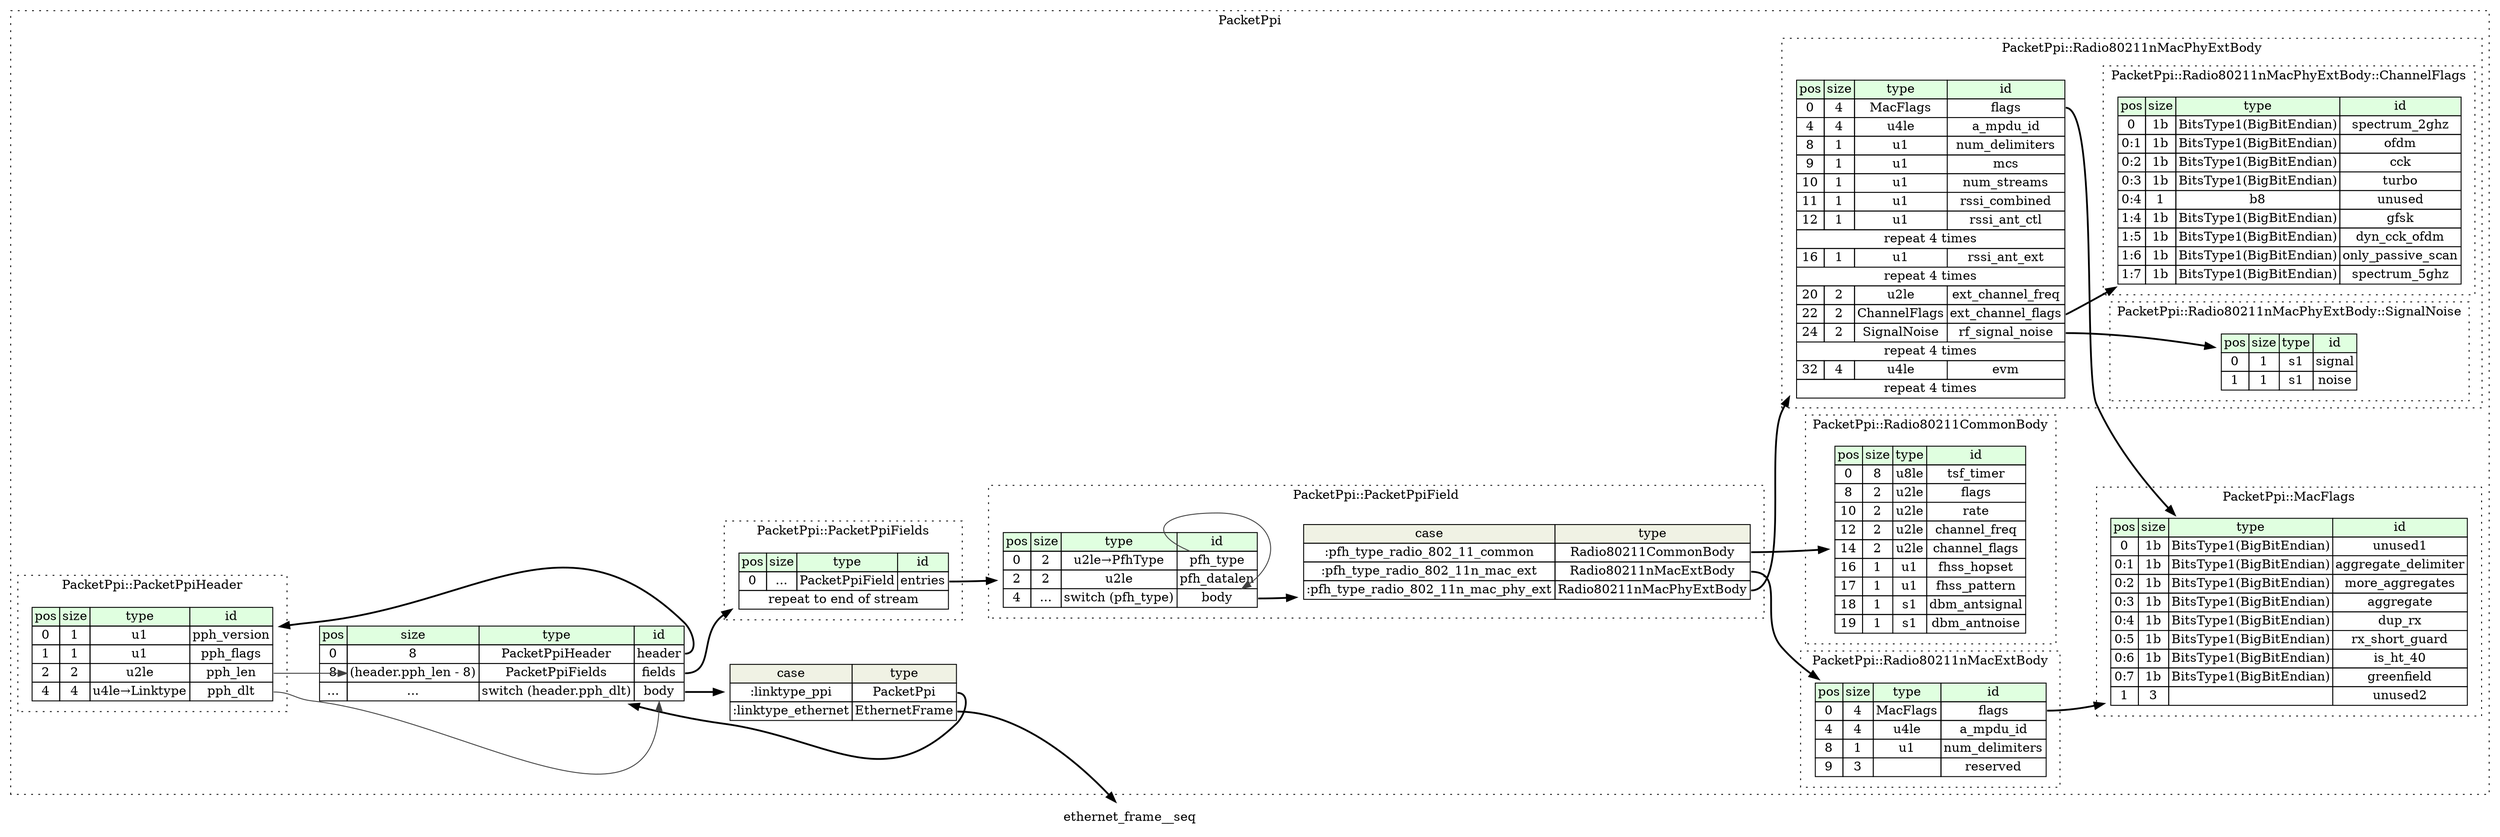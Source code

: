 digraph {
	rankdir=LR;
	node [shape=plaintext];
	subgraph cluster__packet_ppi {
		label="PacketPpi";
		graph[style=dotted];

		packet_ppi__seq [label=<<TABLE BORDER="0" CELLBORDER="1" CELLSPACING="0">
			<TR><TD BGCOLOR="#E0FFE0">pos</TD><TD BGCOLOR="#E0FFE0">size</TD><TD BGCOLOR="#E0FFE0">type</TD><TD BGCOLOR="#E0FFE0">id</TD></TR>
			<TR><TD PORT="header_pos">0</TD><TD PORT="header_size">8</TD><TD>PacketPpiHeader</TD><TD PORT="header_type">header</TD></TR>
			<TR><TD PORT="fields_pos">8</TD><TD PORT="fields_size">(header.pph_len - 8)</TD><TD>PacketPpiFields</TD><TD PORT="fields_type">fields</TD></TR>
			<TR><TD PORT="body_pos">...</TD><TD PORT="body_size">...</TD><TD>switch (header.pph_dlt)</TD><TD PORT="body_type">body</TD></TR>
		</TABLE>>];
packet_ppi__seq_body_switch [label=<<TABLE BORDER="0" CELLBORDER="1" CELLSPACING="0">
	<TR><TD BGCOLOR="#F0F2E4">case</TD><TD BGCOLOR="#F0F2E4">type</TD></TR>
	<TR><TD>:linktype_ppi</TD><TD PORT="case0">PacketPpi</TD></TR>
	<TR><TD>:linktype_ethernet</TD><TD PORT="case1">EthernetFrame</TD></TR>
</TABLE>>];
		subgraph cluster__packet_ppi_fields {
			label="PacketPpi::PacketPpiFields";
			graph[style=dotted];

			packet_ppi_fields__seq [label=<<TABLE BORDER="0" CELLBORDER="1" CELLSPACING="0">
				<TR><TD BGCOLOR="#E0FFE0">pos</TD><TD BGCOLOR="#E0FFE0">size</TD><TD BGCOLOR="#E0FFE0">type</TD><TD BGCOLOR="#E0FFE0">id</TD></TR>
				<TR><TD PORT="entries_pos">0</TD><TD PORT="entries_size">...</TD><TD>PacketPpiField</TD><TD PORT="entries_type">entries</TD></TR>
				<TR><TD COLSPAN="4" PORT="entries__repeat">repeat to end of stream</TD></TR>
			</TABLE>>];
		}
		subgraph cluster__radio_802_11n_mac_ext_body {
			label="PacketPpi::Radio80211nMacExtBody";
			graph[style=dotted];

			radio_802_11n_mac_ext_body__seq [label=<<TABLE BORDER="0" CELLBORDER="1" CELLSPACING="0">
				<TR><TD BGCOLOR="#E0FFE0">pos</TD><TD BGCOLOR="#E0FFE0">size</TD><TD BGCOLOR="#E0FFE0">type</TD><TD BGCOLOR="#E0FFE0">id</TD></TR>
				<TR><TD PORT="flags_pos">0</TD><TD PORT="flags_size">4</TD><TD>MacFlags</TD><TD PORT="flags_type">flags</TD></TR>
				<TR><TD PORT="a_mpdu_id_pos">4</TD><TD PORT="a_mpdu_id_size">4</TD><TD>u4le</TD><TD PORT="a_mpdu_id_type">a_mpdu_id</TD></TR>
				<TR><TD PORT="num_delimiters_pos">8</TD><TD PORT="num_delimiters_size">1</TD><TD>u1</TD><TD PORT="num_delimiters_type">num_delimiters</TD></TR>
				<TR><TD PORT="reserved_pos">9</TD><TD PORT="reserved_size">3</TD><TD></TD><TD PORT="reserved_type">reserved</TD></TR>
			</TABLE>>];
		}
		subgraph cluster__mac_flags {
			label="PacketPpi::MacFlags";
			graph[style=dotted];

			mac_flags__seq [label=<<TABLE BORDER="0" CELLBORDER="1" CELLSPACING="0">
				<TR><TD BGCOLOR="#E0FFE0">pos</TD><TD BGCOLOR="#E0FFE0">size</TD><TD BGCOLOR="#E0FFE0">type</TD><TD BGCOLOR="#E0FFE0">id</TD></TR>
				<TR><TD PORT="unused1_pos">0</TD><TD PORT="unused1_size">1b</TD><TD>BitsType1(BigBitEndian)</TD><TD PORT="unused1_type">unused1</TD></TR>
				<TR><TD PORT="aggregate_delimiter_pos">0:1</TD><TD PORT="aggregate_delimiter_size">1b</TD><TD>BitsType1(BigBitEndian)</TD><TD PORT="aggregate_delimiter_type">aggregate_delimiter</TD></TR>
				<TR><TD PORT="more_aggregates_pos">0:2</TD><TD PORT="more_aggregates_size">1b</TD><TD>BitsType1(BigBitEndian)</TD><TD PORT="more_aggregates_type">more_aggregates</TD></TR>
				<TR><TD PORT="aggregate_pos">0:3</TD><TD PORT="aggregate_size">1b</TD><TD>BitsType1(BigBitEndian)</TD><TD PORT="aggregate_type">aggregate</TD></TR>
				<TR><TD PORT="dup_rx_pos">0:4</TD><TD PORT="dup_rx_size">1b</TD><TD>BitsType1(BigBitEndian)</TD><TD PORT="dup_rx_type">dup_rx</TD></TR>
				<TR><TD PORT="rx_short_guard_pos">0:5</TD><TD PORT="rx_short_guard_size">1b</TD><TD>BitsType1(BigBitEndian)</TD><TD PORT="rx_short_guard_type">rx_short_guard</TD></TR>
				<TR><TD PORT="is_ht_40_pos">0:6</TD><TD PORT="is_ht_40_size">1b</TD><TD>BitsType1(BigBitEndian)</TD><TD PORT="is_ht_40_type">is_ht_40</TD></TR>
				<TR><TD PORT="greenfield_pos">0:7</TD><TD PORT="greenfield_size">1b</TD><TD>BitsType1(BigBitEndian)</TD><TD PORT="greenfield_type">greenfield</TD></TR>
				<TR><TD PORT="unused2_pos">1</TD><TD PORT="unused2_size">3</TD><TD></TD><TD PORT="unused2_type">unused2</TD></TR>
			</TABLE>>];
		}
		subgraph cluster__packet_ppi_header {
			label="PacketPpi::PacketPpiHeader";
			graph[style=dotted];

			packet_ppi_header__seq [label=<<TABLE BORDER="0" CELLBORDER="1" CELLSPACING="0">
				<TR><TD BGCOLOR="#E0FFE0">pos</TD><TD BGCOLOR="#E0FFE0">size</TD><TD BGCOLOR="#E0FFE0">type</TD><TD BGCOLOR="#E0FFE0">id</TD></TR>
				<TR><TD PORT="pph_version_pos">0</TD><TD PORT="pph_version_size">1</TD><TD>u1</TD><TD PORT="pph_version_type">pph_version</TD></TR>
				<TR><TD PORT="pph_flags_pos">1</TD><TD PORT="pph_flags_size">1</TD><TD>u1</TD><TD PORT="pph_flags_type">pph_flags</TD></TR>
				<TR><TD PORT="pph_len_pos">2</TD><TD PORT="pph_len_size">2</TD><TD>u2le</TD><TD PORT="pph_len_type">pph_len</TD></TR>
				<TR><TD PORT="pph_dlt_pos">4</TD><TD PORT="pph_dlt_size">4</TD><TD>u4le→Linktype</TD><TD PORT="pph_dlt_type">pph_dlt</TD></TR>
			</TABLE>>];
		}
		subgraph cluster__radio_802_11_common_body {
			label="PacketPpi::Radio80211CommonBody";
			graph[style=dotted];

			radio_802_11_common_body__seq [label=<<TABLE BORDER="0" CELLBORDER="1" CELLSPACING="0">
				<TR><TD BGCOLOR="#E0FFE0">pos</TD><TD BGCOLOR="#E0FFE0">size</TD><TD BGCOLOR="#E0FFE0">type</TD><TD BGCOLOR="#E0FFE0">id</TD></TR>
				<TR><TD PORT="tsf_timer_pos">0</TD><TD PORT="tsf_timer_size">8</TD><TD>u8le</TD><TD PORT="tsf_timer_type">tsf_timer</TD></TR>
				<TR><TD PORT="flags_pos">8</TD><TD PORT="flags_size">2</TD><TD>u2le</TD><TD PORT="flags_type">flags</TD></TR>
				<TR><TD PORT="rate_pos">10</TD><TD PORT="rate_size">2</TD><TD>u2le</TD><TD PORT="rate_type">rate</TD></TR>
				<TR><TD PORT="channel_freq_pos">12</TD><TD PORT="channel_freq_size">2</TD><TD>u2le</TD><TD PORT="channel_freq_type">channel_freq</TD></TR>
				<TR><TD PORT="channel_flags_pos">14</TD><TD PORT="channel_flags_size">2</TD><TD>u2le</TD><TD PORT="channel_flags_type">channel_flags</TD></TR>
				<TR><TD PORT="fhss_hopset_pos">16</TD><TD PORT="fhss_hopset_size">1</TD><TD>u1</TD><TD PORT="fhss_hopset_type">fhss_hopset</TD></TR>
				<TR><TD PORT="fhss_pattern_pos">17</TD><TD PORT="fhss_pattern_size">1</TD><TD>u1</TD><TD PORT="fhss_pattern_type">fhss_pattern</TD></TR>
				<TR><TD PORT="dbm_antsignal_pos">18</TD><TD PORT="dbm_antsignal_size">1</TD><TD>s1</TD><TD PORT="dbm_antsignal_type">dbm_antsignal</TD></TR>
				<TR><TD PORT="dbm_antnoise_pos">19</TD><TD PORT="dbm_antnoise_size">1</TD><TD>s1</TD><TD PORT="dbm_antnoise_type">dbm_antnoise</TD></TR>
			</TABLE>>];
		}
		subgraph cluster__packet_ppi_field {
			label="PacketPpi::PacketPpiField";
			graph[style=dotted];

			packet_ppi_field__seq [label=<<TABLE BORDER="0" CELLBORDER="1" CELLSPACING="0">
				<TR><TD BGCOLOR="#E0FFE0">pos</TD><TD BGCOLOR="#E0FFE0">size</TD><TD BGCOLOR="#E0FFE0">type</TD><TD BGCOLOR="#E0FFE0">id</TD></TR>
				<TR><TD PORT="pfh_type_pos">0</TD><TD PORT="pfh_type_size">2</TD><TD>u2le→PfhType</TD><TD PORT="pfh_type_type">pfh_type</TD></TR>
				<TR><TD PORT="pfh_datalen_pos">2</TD><TD PORT="pfh_datalen_size">2</TD><TD>u2le</TD><TD PORT="pfh_datalen_type">pfh_datalen</TD></TR>
				<TR><TD PORT="body_pos">4</TD><TD PORT="body_size">...</TD><TD>switch (pfh_type)</TD><TD PORT="body_type">body</TD></TR>
			</TABLE>>];
packet_ppi_field__seq_body_switch [label=<<TABLE BORDER="0" CELLBORDER="1" CELLSPACING="0">
	<TR><TD BGCOLOR="#F0F2E4">case</TD><TD BGCOLOR="#F0F2E4">type</TD></TR>
	<TR><TD>:pfh_type_radio_802_11_common</TD><TD PORT="case0">Radio80211CommonBody</TD></TR>
	<TR><TD>:pfh_type_radio_802_11n_mac_ext</TD><TD PORT="case1">Radio80211nMacExtBody</TD></TR>
	<TR><TD>:pfh_type_radio_802_11n_mac_phy_ext</TD><TD PORT="case2">Radio80211nMacPhyExtBody</TD></TR>
</TABLE>>];
		}
		subgraph cluster__radio_802_11n_mac_phy_ext_body {
			label="PacketPpi::Radio80211nMacPhyExtBody";
			graph[style=dotted];

			radio_802_11n_mac_phy_ext_body__seq [label=<<TABLE BORDER="0" CELLBORDER="1" CELLSPACING="0">
				<TR><TD BGCOLOR="#E0FFE0">pos</TD><TD BGCOLOR="#E0FFE0">size</TD><TD BGCOLOR="#E0FFE0">type</TD><TD BGCOLOR="#E0FFE0">id</TD></TR>
				<TR><TD PORT="flags_pos">0</TD><TD PORT="flags_size">4</TD><TD>MacFlags</TD><TD PORT="flags_type">flags</TD></TR>
				<TR><TD PORT="a_mpdu_id_pos">4</TD><TD PORT="a_mpdu_id_size">4</TD><TD>u4le</TD><TD PORT="a_mpdu_id_type">a_mpdu_id</TD></TR>
				<TR><TD PORT="num_delimiters_pos">8</TD><TD PORT="num_delimiters_size">1</TD><TD>u1</TD><TD PORT="num_delimiters_type">num_delimiters</TD></TR>
				<TR><TD PORT="mcs_pos">9</TD><TD PORT="mcs_size">1</TD><TD>u1</TD><TD PORT="mcs_type">mcs</TD></TR>
				<TR><TD PORT="num_streams_pos">10</TD><TD PORT="num_streams_size">1</TD><TD>u1</TD><TD PORT="num_streams_type">num_streams</TD></TR>
				<TR><TD PORT="rssi_combined_pos">11</TD><TD PORT="rssi_combined_size">1</TD><TD>u1</TD><TD PORT="rssi_combined_type">rssi_combined</TD></TR>
				<TR><TD PORT="rssi_ant_ctl_pos">12</TD><TD PORT="rssi_ant_ctl_size">1</TD><TD>u1</TD><TD PORT="rssi_ant_ctl_type">rssi_ant_ctl</TD></TR>
				<TR><TD COLSPAN="4" PORT="rssi_ant_ctl__repeat">repeat 4 times</TD></TR>
				<TR><TD PORT="rssi_ant_ext_pos">16</TD><TD PORT="rssi_ant_ext_size">1</TD><TD>u1</TD><TD PORT="rssi_ant_ext_type">rssi_ant_ext</TD></TR>
				<TR><TD COLSPAN="4" PORT="rssi_ant_ext__repeat">repeat 4 times</TD></TR>
				<TR><TD PORT="ext_channel_freq_pos">20</TD><TD PORT="ext_channel_freq_size">2</TD><TD>u2le</TD><TD PORT="ext_channel_freq_type">ext_channel_freq</TD></TR>
				<TR><TD PORT="ext_channel_flags_pos">22</TD><TD PORT="ext_channel_flags_size">2</TD><TD>ChannelFlags</TD><TD PORT="ext_channel_flags_type">ext_channel_flags</TD></TR>
				<TR><TD PORT="rf_signal_noise_pos">24</TD><TD PORT="rf_signal_noise_size">2</TD><TD>SignalNoise</TD><TD PORT="rf_signal_noise_type">rf_signal_noise</TD></TR>
				<TR><TD COLSPAN="4" PORT="rf_signal_noise__repeat">repeat 4 times</TD></TR>
				<TR><TD PORT="evm_pos">32</TD><TD PORT="evm_size">4</TD><TD>u4le</TD><TD PORT="evm_type">evm</TD></TR>
				<TR><TD COLSPAN="4" PORT="evm__repeat">repeat 4 times</TD></TR>
			</TABLE>>];
			subgraph cluster__channel_flags {
				label="PacketPpi::Radio80211nMacPhyExtBody::ChannelFlags";
				graph[style=dotted];

				channel_flags__seq [label=<<TABLE BORDER="0" CELLBORDER="1" CELLSPACING="0">
					<TR><TD BGCOLOR="#E0FFE0">pos</TD><TD BGCOLOR="#E0FFE0">size</TD><TD BGCOLOR="#E0FFE0">type</TD><TD BGCOLOR="#E0FFE0">id</TD></TR>
					<TR><TD PORT="spectrum_2ghz_pos">0</TD><TD PORT="spectrum_2ghz_size">1b</TD><TD>BitsType1(BigBitEndian)</TD><TD PORT="spectrum_2ghz_type">spectrum_2ghz</TD></TR>
					<TR><TD PORT="ofdm_pos">0:1</TD><TD PORT="ofdm_size">1b</TD><TD>BitsType1(BigBitEndian)</TD><TD PORT="ofdm_type">ofdm</TD></TR>
					<TR><TD PORT="cck_pos">0:2</TD><TD PORT="cck_size">1b</TD><TD>BitsType1(BigBitEndian)</TD><TD PORT="cck_type">cck</TD></TR>
					<TR><TD PORT="turbo_pos">0:3</TD><TD PORT="turbo_size">1b</TD><TD>BitsType1(BigBitEndian)</TD><TD PORT="turbo_type">turbo</TD></TR>
					<TR><TD PORT="unused_pos">0:4</TD><TD PORT="unused_size">1</TD><TD>b8</TD><TD PORT="unused_type">unused</TD></TR>
					<TR><TD PORT="gfsk_pos">1:4</TD><TD PORT="gfsk_size">1b</TD><TD>BitsType1(BigBitEndian)</TD><TD PORT="gfsk_type">gfsk</TD></TR>
					<TR><TD PORT="dyn_cck_ofdm_pos">1:5</TD><TD PORT="dyn_cck_ofdm_size">1b</TD><TD>BitsType1(BigBitEndian)</TD><TD PORT="dyn_cck_ofdm_type">dyn_cck_ofdm</TD></TR>
					<TR><TD PORT="only_passive_scan_pos">1:6</TD><TD PORT="only_passive_scan_size">1b</TD><TD>BitsType1(BigBitEndian)</TD><TD PORT="only_passive_scan_type">only_passive_scan</TD></TR>
					<TR><TD PORT="spectrum_5ghz_pos">1:7</TD><TD PORT="spectrum_5ghz_size">1b</TD><TD>BitsType1(BigBitEndian)</TD><TD PORT="spectrum_5ghz_type">spectrum_5ghz</TD></TR>
				</TABLE>>];
			}
			subgraph cluster__signal_noise {
				label="PacketPpi::Radio80211nMacPhyExtBody::SignalNoise";
				graph[style=dotted];

				signal_noise__seq [label=<<TABLE BORDER="0" CELLBORDER="1" CELLSPACING="0">
					<TR><TD BGCOLOR="#E0FFE0">pos</TD><TD BGCOLOR="#E0FFE0">size</TD><TD BGCOLOR="#E0FFE0">type</TD><TD BGCOLOR="#E0FFE0">id</TD></TR>
					<TR><TD PORT="signal_pos">0</TD><TD PORT="signal_size">1</TD><TD>s1</TD><TD PORT="signal_type">signal</TD></TR>
					<TR><TD PORT="noise_pos">1</TD><TD PORT="noise_size">1</TD><TD>s1</TD><TD PORT="noise_type">noise</TD></TR>
				</TABLE>>];
			}
		}
	}
	packet_ppi__seq:header_type -> packet_ppi_header__seq [style=bold];
	packet_ppi_header__seq:pph_len_type -> packet_ppi__seq:fields_size [color="#404040"];
	packet_ppi__seq:fields_type -> packet_ppi_fields__seq [style=bold];
	packet_ppi__seq:body_type -> packet_ppi__seq_body_switch [style=bold];
	packet_ppi__seq_body_switch:case0 -> packet_ppi__seq [style=bold];
	packet_ppi__seq_body_switch:case1 -> ethernet_frame__seq [style=bold];
	packet_ppi_header__seq:pph_dlt_type -> packet_ppi__seq:body_type [color="#404040"];
	packet_ppi_fields__seq:entries_type -> packet_ppi_field__seq [style=bold];
	radio_802_11n_mac_ext_body__seq:flags_type -> mac_flags__seq [style=bold];
	packet_ppi_field__seq:body_type -> packet_ppi_field__seq_body_switch [style=bold];
	packet_ppi_field__seq_body_switch:case0 -> radio_802_11_common_body__seq [style=bold];
	packet_ppi_field__seq_body_switch:case1 -> radio_802_11n_mac_ext_body__seq [style=bold];
	packet_ppi_field__seq_body_switch:case2 -> radio_802_11n_mac_phy_ext_body__seq [style=bold];
	packet_ppi_field__seq:pfh_type_type -> packet_ppi_field__seq:body_type [color="#404040"];
	radio_802_11n_mac_phy_ext_body__seq:flags_type -> mac_flags__seq [style=bold];
	radio_802_11n_mac_phy_ext_body__seq:ext_channel_flags_type -> channel_flags__seq [style=bold];
	radio_802_11n_mac_phy_ext_body__seq:rf_signal_noise_type -> signal_noise__seq [style=bold];
}
